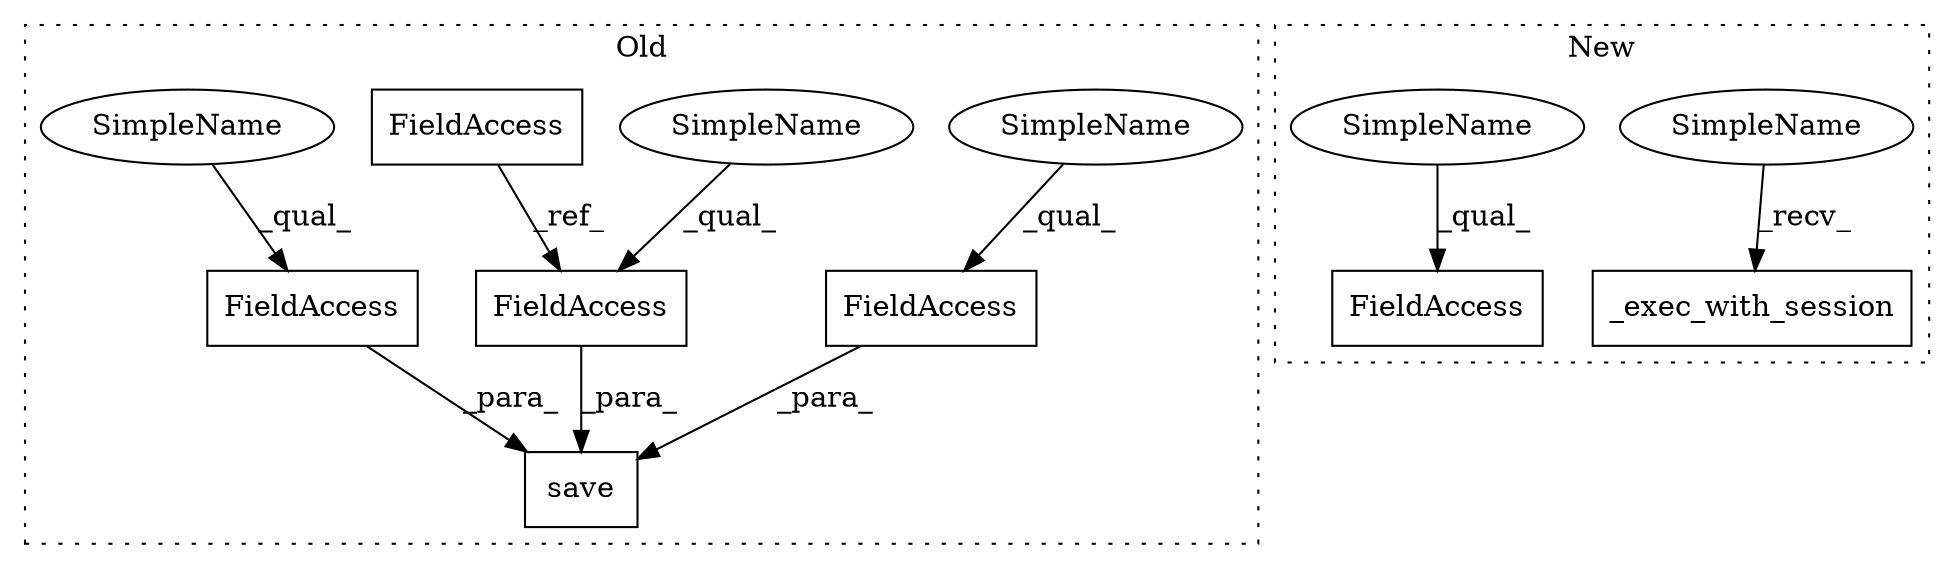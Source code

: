 digraph G {
subgraph cluster0 {
1 [label="save" a="32" s="9339,9388" l="5,1" shape="box"];
3 [label="FieldAccess" a="22" s="9227" l="16" shape="box"];
4 [label="FieldAccess" a="22" s="9357" l="14" shape="box"];
6 [label="FieldAccess" a="22" s="9344" l="12" shape="box"];
7 [label="FieldAccess" a="22" s="9372" l="16" shape="box"];
8 [label="SimpleName" a="42" s="9344" l="4" shape="ellipse"];
9 [label="SimpleName" a="42" s="9357" l="4" shape="ellipse"];
10 [label="SimpleName" a="42" s="9372" l="4" shape="ellipse"];
label = "Old";
style="dotted";
}
subgraph cluster1 {
2 [label="_exec_with_session" a="32" s="9396,9435" l="19,1" shape="box"];
5 [label="FieldAccess" a="22" s="8386" l="14" shape="box"];
11 [label="SimpleName" a="42" s="9391" l="4" shape="ellipse"];
12 [label="SimpleName" a="42" s="8386" l="4" shape="ellipse"];
label = "New";
style="dotted";
}
3 -> 7 [label="_ref_"];
4 -> 1 [label="_para_"];
6 -> 1 [label="_para_"];
7 -> 1 [label="_para_"];
8 -> 6 [label="_qual_"];
9 -> 4 [label="_qual_"];
10 -> 7 [label="_qual_"];
11 -> 2 [label="_recv_"];
12 -> 5 [label="_qual_"];
}